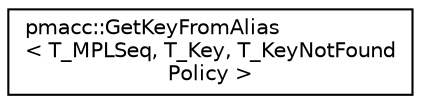 digraph "Graphical Class Hierarchy"
{
 // LATEX_PDF_SIZE
  edge [fontname="Helvetica",fontsize="10",labelfontname="Helvetica",labelfontsize="10"];
  node [fontname="Helvetica",fontsize="10",shape=record];
  rankdir="LR";
  Node0 [label="pmacc::GetKeyFromAlias\l\< T_MPLSeq, T_Key, T_KeyNotFound\lPolicy \>",height=0.2,width=0.4,color="black", fillcolor="white", style="filled",URL="$structpmacc_1_1_get_key_from_alias.html",tooltip="Returns the key type from an alias."];
}
